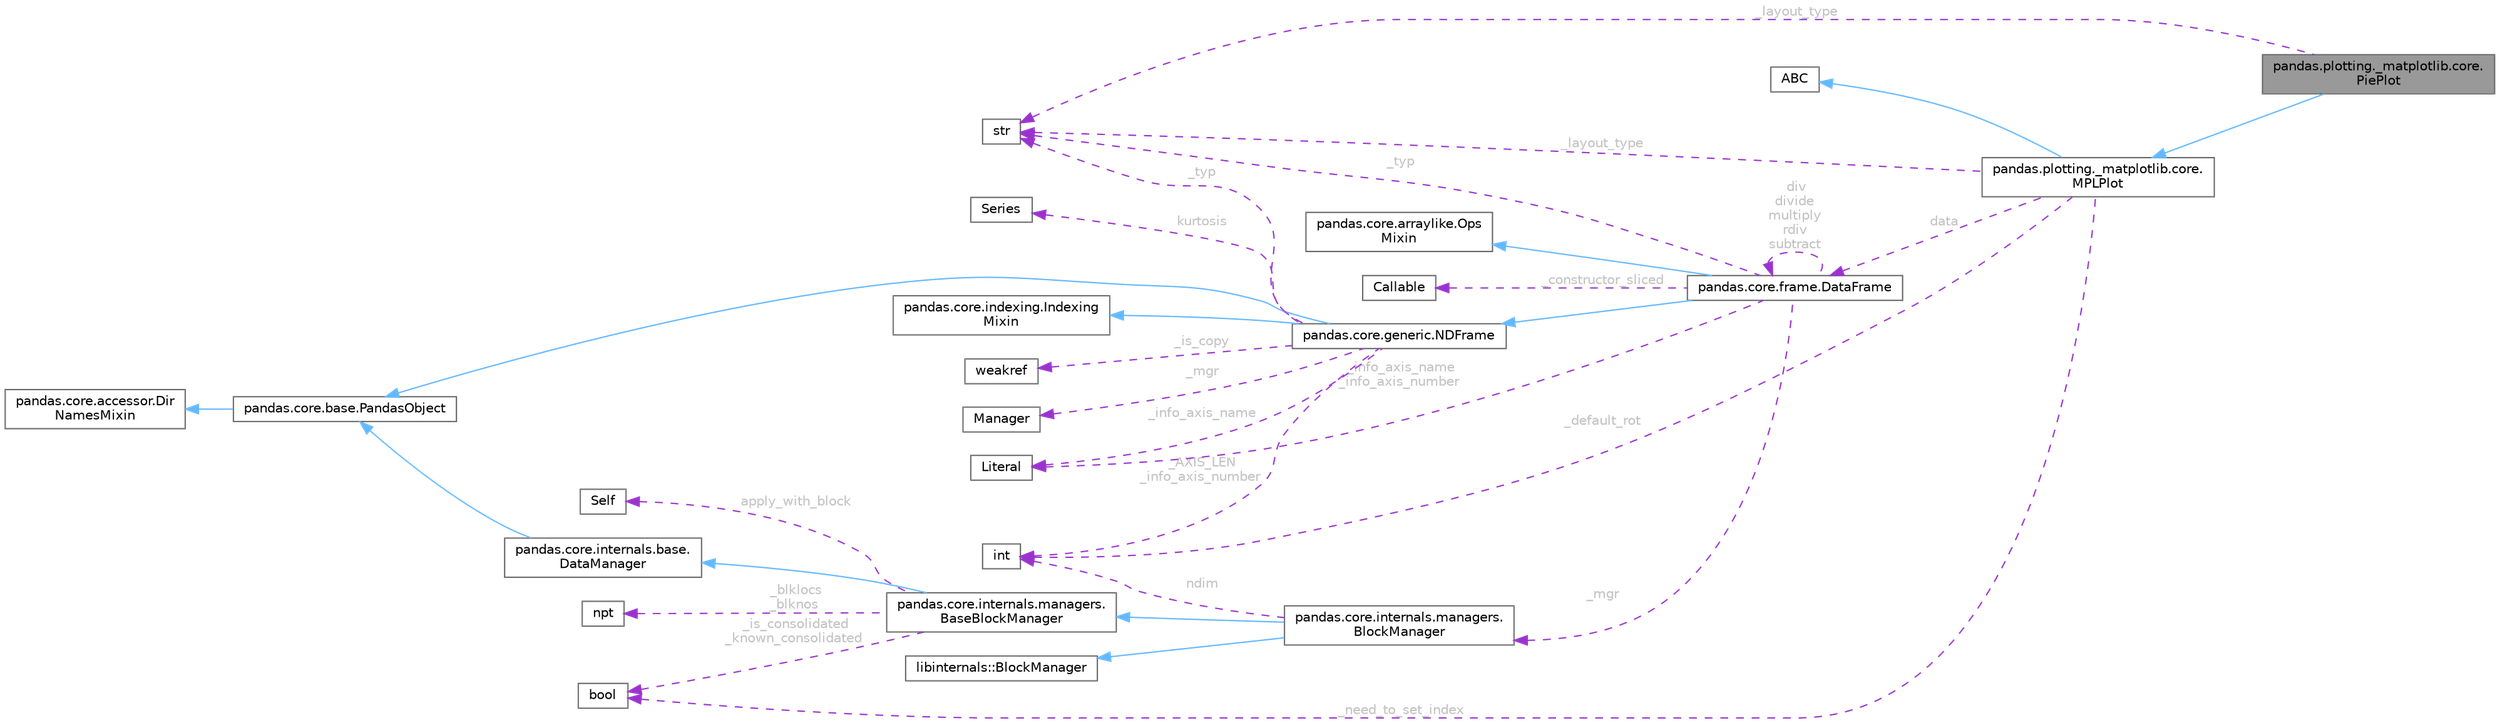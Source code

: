 digraph "pandas.plotting._matplotlib.core.PiePlot"
{
 // LATEX_PDF_SIZE
  bgcolor="transparent";
  edge [fontname=Helvetica,fontsize=10,labelfontname=Helvetica,labelfontsize=10];
  node [fontname=Helvetica,fontsize=10,shape=box,height=0.2,width=0.4];
  rankdir="LR";
  Node1 [id="Node000001",label="pandas.plotting._matplotlib.core.\lPiePlot",height=0.2,width=0.4,color="gray40", fillcolor="grey60", style="filled", fontcolor="black",tooltip=" "];
  Node2 -> Node1 [id="edge32_Node000001_Node000002",dir="back",color="steelblue1",style="solid",tooltip=" "];
  Node2 [id="Node000002",label="pandas.plotting._matplotlib.core.\lMPLPlot",height=0.2,width=0.4,color="gray40", fillcolor="white", style="filled",URL="$classpandas_1_1plotting_1_1__matplotlib_1_1core_1_1MPLPlot.html",tooltip=" "];
  Node3 -> Node2 [id="edge33_Node000002_Node000003",dir="back",color="steelblue1",style="solid",tooltip=" "];
  Node3 [id="Node000003",label="ABC",height=0.2,width=0.4,color="gray40", fillcolor="white", style="filled",tooltip=" "];
  Node4 -> Node2 [id="edge34_Node000002_Node000004",dir="back",color="darkorchid3",style="dashed",tooltip=" ",label=" _layout_type",fontcolor="grey" ];
  Node4 [id="Node000004",label="str",height=0.2,width=0.4,color="gray40", fillcolor="white", style="filled",tooltip=" "];
  Node5 -> Node2 [id="edge35_Node000002_Node000005",dir="back",color="darkorchid3",style="dashed",tooltip=" ",label=" _default_rot",fontcolor="grey" ];
  Node5 [id="Node000005",label="int",height=0.2,width=0.4,color="gray40", fillcolor="white", style="filled",tooltip=" "];
  Node6 -> Node2 [id="edge36_Node000002_Node000006",dir="back",color="darkorchid3",style="dashed",tooltip=" ",label=" data",fontcolor="grey" ];
  Node6 [id="Node000006",label="pandas.core.frame.DataFrame",height=0.2,width=0.4,color="gray40", fillcolor="white", style="filled",URL="$classpandas_1_1core_1_1frame_1_1DataFrame.html",tooltip=" "];
  Node7 -> Node6 [id="edge37_Node000006_Node000007",dir="back",color="steelblue1",style="solid",tooltip=" "];
  Node7 [id="Node000007",label="pandas.core.generic.NDFrame",height=0.2,width=0.4,color="gray40", fillcolor="white", style="filled",URL="$classpandas_1_1core_1_1generic_1_1NDFrame.html",tooltip=" "];
  Node8 -> Node7 [id="edge38_Node000007_Node000008",dir="back",color="steelblue1",style="solid",tooltip=" "];
  Node8 [id="Node000008",label="pandas.core.base.PandasObject",height=0.2,width=0.4,color="gray40", fillcolor="white", style="filled",URL="$classpandas_1_1core_1_1base_1_1PandasObject.html",tooltip=" "];
  Node9 -> Node8 [id="edge39_Node000008_Node000009",dir="back",color="steelblue1",style="solid",tooltip=" "];
  Node9 [id="Node000009",label="pandas.core.accessor.Dir\lNamesMixin",height=0.2,width=0.4,color="gray40", fillcolor="white", style="filled",URL="$classpandas_1_1core_1_1accessor_1_1DirNamesMixin.html",tooltip=" "];
  Node10 -> Node7 [id="edge40_Node000007_Node000010",dir="back",color="steelblue1",style="solid",tooltip=" "];
  Node10 [id="Node000010",label="pandas.core.indexing.Indexing\lMixin",height=0.2,width=0.4,color="gray40", fillcolor="white", style="filled",URL="$classpandas_1_1core_1_1indexing_1_1IndexingMixin.html",tooltip=" "];
  Node11 -> Node7 [id="edge41_Node000007_Node000011",dir="back",color="darkorchid3",style="dashed",tooltip=" ",label=" _is_copy",fontcolor="grey" ];
  Node11 [id="Node000011",label="weakref",height=0.2,width=0.4,color="gray40", fillcolor="white", style="filled",tooltip=" "];
  Node12 -> Node7 [id="edge42_Node000007_Node000012",dir="back",color="darkorchid3",style="dashed",tooltip=" ",label=" _mgr",fontcolor="grey" ];
  Node12 [id="Node000012",label="Manager",height=0.2,width=0.4,color="gray40", fillcolor="white", style="filled",tooltip=" "];
  Node4 -> Node7 [id="edge43_Node000007_Node000004",dir="back",color="darkorchid3",style="dashed",tooltip=" ",label=" _typ",fontcolor="grey" ];
  Node5 -> Node7 [id="edge44_Node000007_Node000005",dir="back",color="darkorchid3",style="dashed",tooltip=" ",label=" _AXIS_LEN\n_info_axis_number",fontcolor="grey" ];
  Node13 -> Node7 [id="edge45_Node000007_Node000013",dir="back",color="darkorchid3",style="dashed",tooltip=" ",label=" _info_axis_name",fontcolor="grey" ];
  Node13 [id="Node000013",label="Literal",height=0.2,width=0.4,color="gray40", fillcolor="white", style="filled",tooltip=" "];
  Node14 -> Node7 [id="edge46_Node000007_Node000014",dir="back",color="darkorchid3",style="dashed",tooltip=" ",label=" kurtosis",fontcolor="grey" ];
  Node14 [id="Node000014",label="Series",height=0.2,width=0.4,color="gray40", fillcolor="white", style="filled",tooltip=" "];
  Node15 -> Node6 [id="edge47_Node000006_Node000015",dir="back",color="steelblue1",style="solid",tooltip=" "];
  Node15 [id="Node000015",label="pandas.core.arraylike.Ops\lMixin",height=0.2,width=0.4,color="gray40", fillcolor="white", style="filled",URL="$classpandas_1_1core_1_1arraylike_1_1OpsMixin.html",tooltip=" "];
  Node4 -> Node6 [id="edge48_Node000006_Node000004",dir="back",color="darkorchid3",style="dashed",tooltip=" ",label=" _typ",fontcolor="grey" ];
  Node16 -> Node6 [id="edge49_Node000006_Node000016",dir="back",color="darkorchid3",style="dashed",tooltip=" ",label=" _mgr",fontcolor="grey" ];
  Node16 [id="Node000016",label="pandas.core.internals.managers.\lBlockManager",height=0.2,width=0.4,color="gray40", fillcolor="white", style="filled",URL="$classpandas_1_1core_1_1internals_1_1managers_1_1BlockManager.html",tooltip=" "];
  Node17 -> Node16 [id="edge50_Node000016_Node000017",dir="back",color="steelblue1",style="solid",tooltip=" "];
  Node17 [id="Node000017",label="libinternals::BlockManager",height=0.2,width=0.4,color="gray40", fillcolor="white", style="filled",tooltip=" "];
  Node18 -> Node16 [id="edge51_Node000016_Node000018",dir="back",color="steelblue1",style="solid",tooltip=" "];
  Node18 [id="Node000018",label="pandas.core.internals.managers.\lBaseBlockManager",height=0.2,width=0.4,color="gray40", fillcolor="white", style="filled",URL="$classpandas_1_1core_1_1internals_1_1managers_1_1BaseBlockManager.html",tooltip=" "];
  Node19 -> Node18 [id="edge52_Node000018_Node000019",dir="back",color="steelblue1",style="solid",tooltip=" "];
  Node19 [id="Node000019",label="pandas.core.internals.base.\lDataManager",height=0.2,width=0.4,color="gray40", fillcolor="white", style="filled",URL="$classpandas_1_1core_1_1internals_1_1base_1_1DataManager.html",tooltip=" "];
  Node8 -> Node19 [id="edge53_Node000019_Node000008",dir="back",color="steelblue1",style="solid",tooltip=" "];
  Node20 -> Node18 [id="edge54_Node000018_Node000020",dir="back",color="darkorchid3",style="dashed",tooltip=" ",label=" _blklocs\n_blknos",fontcolor="grey" ];
  Node20 [id="Node000020",label="npt",height=0.2,width=0.4,color="gray40", fillcolor="white", style="filled",tooltip=" "];
  Node21 -> Node18 [id="edge55_Node000018_Node000021",dir="back",color="darkorchid3",style="dashed",tooltip=" ",label=" _is_consolidated\n_known_consolidated",fontcolor="grey" ];
  Node21 [id="Node000021",label="bool",height=0.2,width=0.4,color="gray40", fillcolor="white", style="filled",tooltip=" "];
  Node22 -> Node18 [id="edge56_Node000018_Node000022",dir="back",color="darkorchid3",style="dashed",tooltip=" ",label=" apply_with_block",fontcolor="grey" ];
  Node22 [id="Node000022",label="Self",height=0.2,width=0.4,color="gray40", fillcolor="white", style="filled",tooltip=" "];
  Node5 -> Node16 [id="edge57_Node000016_Node000005",dir="back",color="darkorchid3",style="dashed",tooltip=" ",label=" ndim",fontcolor="grey" ];
  Node23 -> Node6 [id="edge58_Node000006_Node000023",dir="back",color="darkorchid3",style="dashed",tooltip=" ",label=" _constructor_sliced",fontcolor="grey" ];
  Node23 [id="Node000023",label="Callable",height=0.2,width=0.4,color="gray40", fillcolor="white", style="filled",tooltip=" "];
  Node6 -> Node6 [id="edge59_Node000006_Node000006",dir="back",color="darkorchid3",style="dashed",tooltip=" ",label=" div\ndivide\nmultiply\nrdiv\nsubtract",fontcolor="grey" ];
  Node13 -> Node6 [id="edge60_Node000006_Node000013",dir="back",color="darkorchid3",style="dashed",tooltip=" ",label=" _info_axis_name\n_info_axis_number",fontcolor="grey" ];
  Node21 -> Node2 [id="edge61_Node000002_Node000021",dir="back",color="darkorchid3",style="dashed",tooltip=" ",label=" _need_to_set_index",fontcolor="grey" ];
  Node4 -> Node1 [id="edge62_Node000001_Node000004",dir="back",color="darkorchid3",style="dashed",tooltip=" ",label=" _layout_type",fontcolor="grey" ];
}
